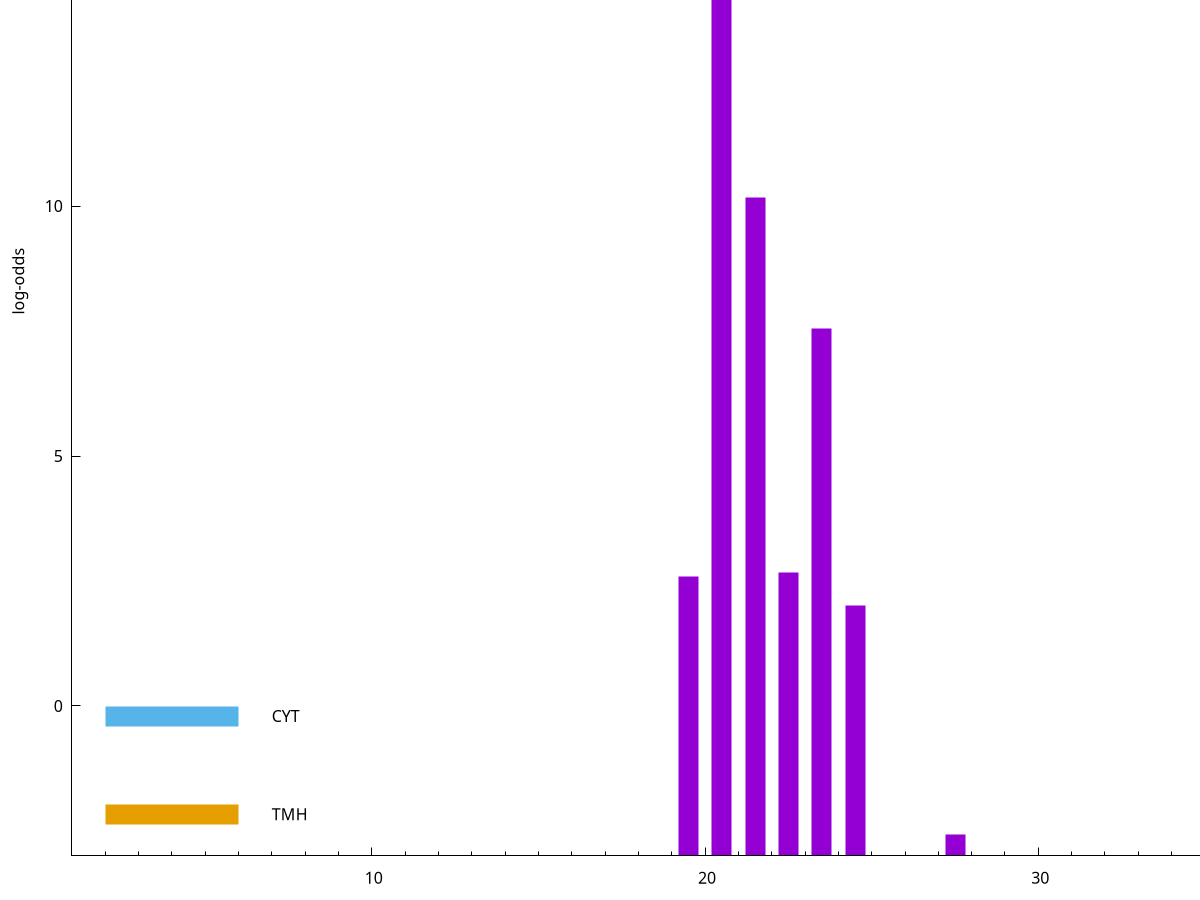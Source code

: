 set title "LipoP predictions for SRR3987115.gff"
set size 2., 1.4
set xrange [1:70] 
set mxtics 10
set yrange [-3:20]
set y2range [0:23]
set ylabel "log-odds"
set term postscript eps color solid "Helvetica" 30
set output "SRR3987115.gff1.eps"
set arrow from 2,16.6589 to 6,16.6589 nohead lt 1 lw 20
set label "SpI" at 7,16.6589
set arrow from 2,-0.200913 to 6,-0.200913 nohead lt 3 lw 20
set label "CYT" at 7,-0.200913
set arrow from 2,-2.16447 to 6,-2.16447 nohead lt 4 lw 20
set label "TMH" at 7,-2.16447
set arrow from 2,16.6589 to 6,16.6589 nohead lt 1 lw 20
set label "SpI" at 7,16.6589
# NOTE: The scores below are the log-odds scores with the threshold
# NOTE: subtracted (a hack to make gnuplot make the histogram all
# NOTE: look nice).
plot "-" axes x1y2 title "" with impulses lt 1 lw 20
20.500000 19.639800
21.500000 13.175900
23.500000 10.556990
22.500000 5.670660
19.500000 5.593540
24.500000 5.000250
27.500000 0.421770
e
exit
